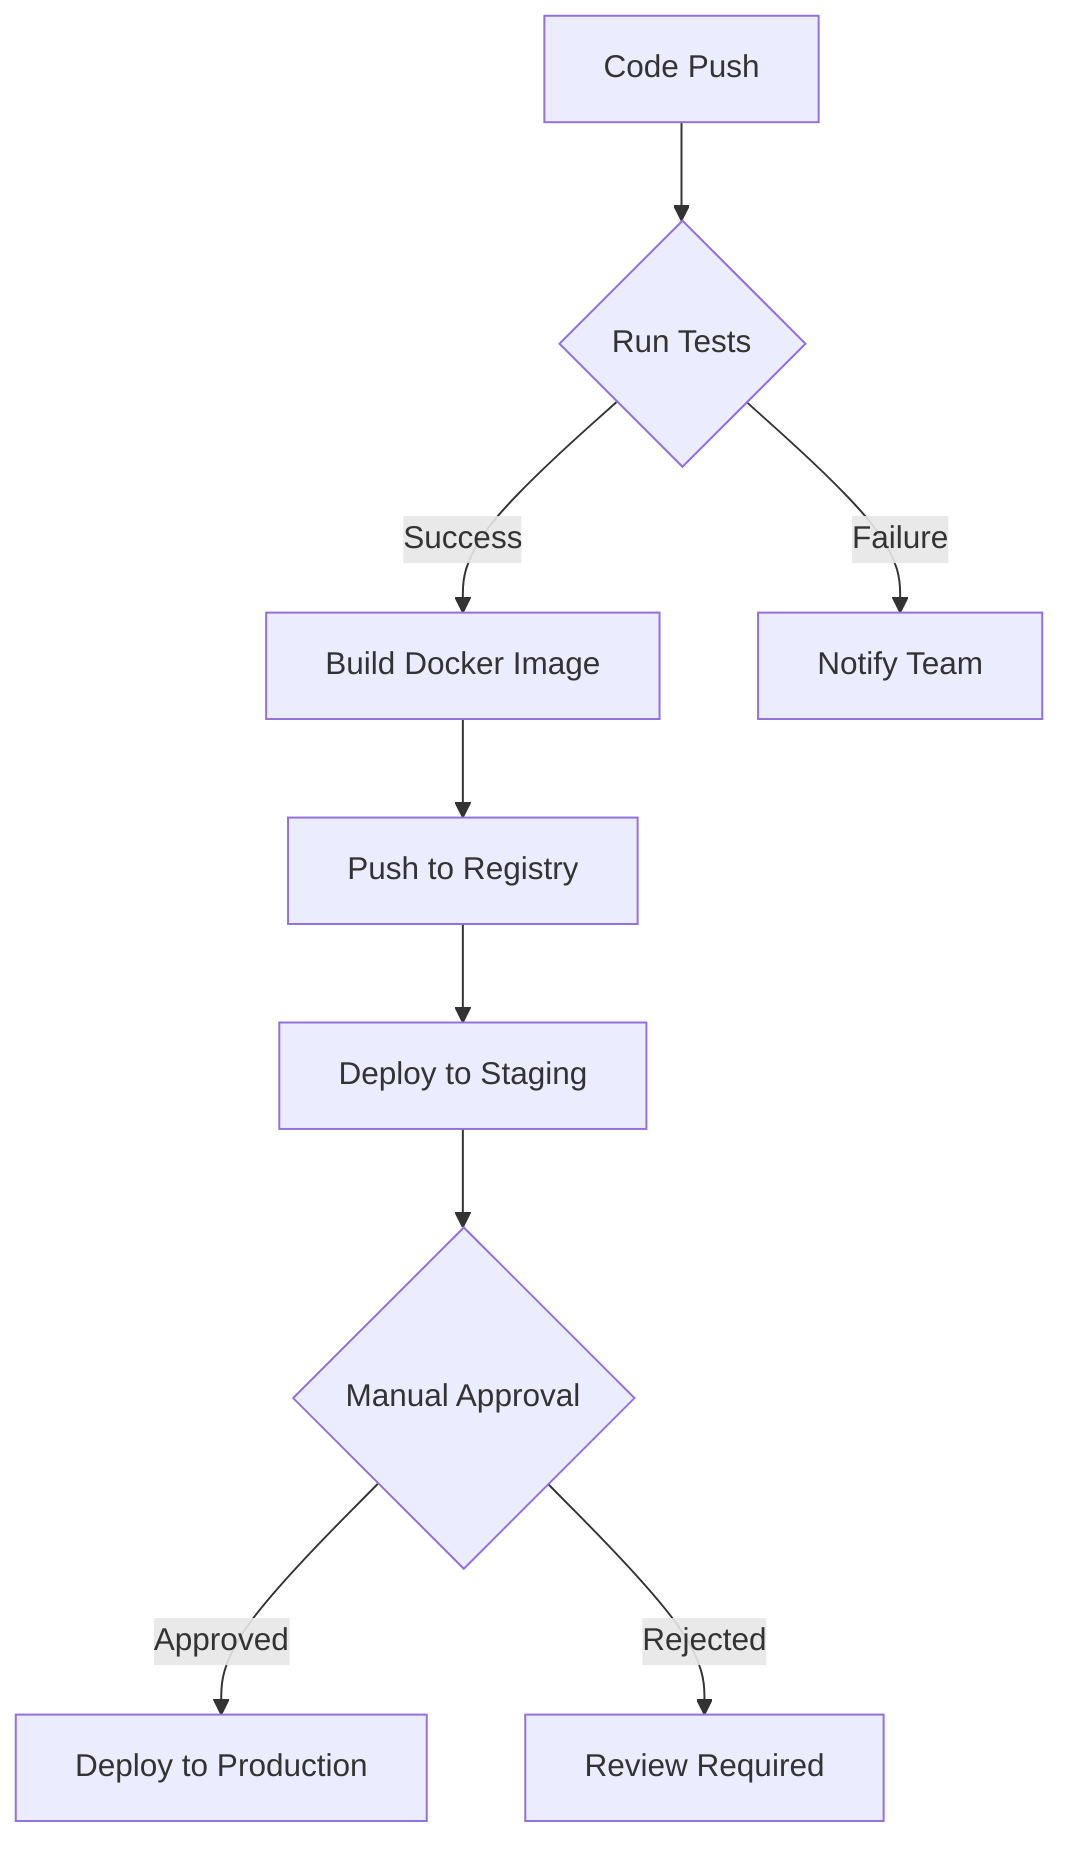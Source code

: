 graph TD
    A[Code Push] --> B{Run Tests}
    B -->|Success| C[Build Docker Image]
    B -->|Failure| D[Notify Team]
    C --> E[Push to Registry]
    E --> F[Deploy to Staging]
    F --> G{Manual Approval}
    G -->|Approved| H[Deploy to Production]
    G -->|Rejected| I[Review Required]